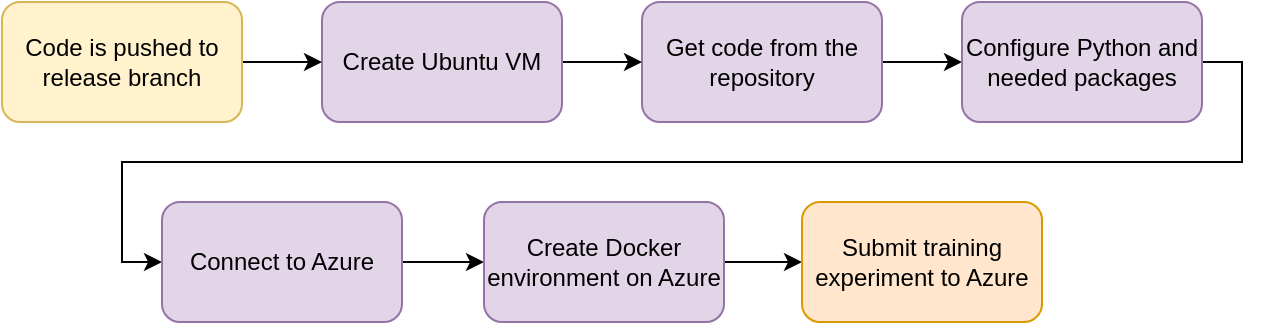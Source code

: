 <mxfile version="19.0.3" type="github">
  <diagram id="NS9PakC079DA7yDAWkTM" name="Page-1">
    <mxGraphModel dx="1312" dy="752" grid="1" gridSize="10" guides="1" tooltips="1" connect="1" arrows="1" fold="1" page="1" pageScale="1" pageWidth="850" pageHeight="1100" math="0" shadow="0">
      <root>
        <mxCell id="0" />
        <mxCell id="1" parent="0" />
        <mxCell id="tG0htZnA58LBnUAMzmmx-7" style="edgeStyle=orthogonalEdgeStyle;rounded=0;orthogonalLoop=1;jettySize=auto;html=1;exitX=1;exitY=0.5;exitDx=0;exitDy=0;entryX=0;entryY=0.5;entryDx=0;entryDy=0;" edge="1" parent="1" source="tG0htZnA58LBnUAMzmmx-1" target="tG0htZnA58LBnUAMzmmx-3">
          <mxGeometry relative="1" as="geometry" />
        </mxCell>
        <mxCell id="tG0htZnA58LBnUAMzmmx-1" value="Get code from the repository" style="rounded=1;whiteSpace=wrap;html=1;fillColor=#e1d5e7;strokeColor=#9673a6;" vertex="1" parent="1">
          <mxGeometry x="360" y="190" width="120" height="60" as="geometry" />
        </mxCell>
        <mxCell id="tG0htZnA58LBnUAMzmmx-6" style="edgeStyle=orthogonalEdgeStyle;rounded=0;orthogonalLoop=1;jettySize=auto;html=1;exitX=1;exitY=0.5;exitDx=0;exitDy=0;entryX=0;entryY=0.5;entryDx=0;entryDy=0;" edge="1" parent="1" source="tG0htZnA58LBnUAMzmmx-2" target="tG0htZnA58LBnUAMzmmx-1">
          <mxGeometry relative="1" as="geometry" />
        </mxCell>
        <mxCell id="tG0htZnA58LBnUAMzmmx-2" value="Create Ubuntu VM" style="rounded=1;whiteSpace=wrap;html=1;fillColor=#e1d5e7;strokeColor=#9673a6;" vertex="1" parent="1">
          <mxGeometry x="200" y="190" width="120" height="60" as="geometry" />
        </mxCell>
        <mxCell id="tG0htZnA58LBnUAMzmmx-8" style="edgeStyle=orthogonalEdgeStyle;rounded=0;orthogonalLoop=1;jettySize=auto;html=1;exitX=1;exitY=0.5;exitDx=0;exitDy=0;entryX=0;entryY=0.5;entryDx=0;entryDy=0;" edge="1" parent="1" source="tG0htZnA58LBnUAMzmmx-3" target="tG0htZnA58LBnUAMzmmx-4">
          <mxGeometry relative="1" as="geometry" />
        </mxCell>
        <mxCell id="tG0htZnA58LBnUAMzmmx-3" value="Configure Python and needed packages" style="rounded=1;whiteSpace=wrap;html=1;fillColor=#e1d5e7;strokeColor=#9673a6;" vertex="1" parent="1">
          <mxGeometry x="520" y="190" width="120" height="60" as="geometry" />
        </mxCell>
        <mxCell id="tG0htZnA58LBnUAMzmmx-9" style="edgeStyle=orthogonalEdgeStyle;rounded=0;orthogonalLoop=1;jettySize=auto;html=1;exitX=1;exitY=0.5;exitDx=0;exitDy=0;entryX=0;entryY=0.5;entryDx=0;entryDy=0;" edge="1" parent="1" source="tG0htZnA58LBnUAMzmmx-4" target="tG0htZnA58LBnUAMzmmx-5">
          <mxGeometry relative="1" as="geometry" />
        </mxCell>
        <mxCell id="tG0htZnA58LBnUAMzmmx-4" value="Connect to Azure" style="rounded=1;whiteSpace=wrap;html=1;fillColor=#e1d5e7;strokeColor=#9673a6;" vertex="1" parent="1">
          <mxGeometry x="120" y="290" width="120" height="60" as="geometry" />
        </mxCell>
        <mxCell id="tG0htZnA58LBnUAMzmmx-11" style="edgeStyle=orthogonalEdgeStyle;rounded=0;orthogonalLoop=1;jettySize=auto;html=1;exitX=1;exitY=0.5;exitDx=0;exitDy=0;entryX=0;entryY=0.5;entryDx=0;entryDy=0;" edge="1" parent="1" source="tG0htZnA58LBnUAMzmmx-5" target="tG0htZnA58LBnUAMzmmx-10">
          <mxGeometry relative="1" as="geometry" />
        </mxCell>
        <mxCell id="tG0htZnA58LBnUAMzmmx-5" value="Create Docker environment on Azure" style="rounded=1;whiteSpace=wrap;html=1;fillColor=#e1d5e7;strokeColor=#9673a6;" vertex="1" parent="1">
          <mxGeometry x="281" y="290" width="120" height="60" as="geometry" />
        </mxCell>
        <mxCell id="tG0htZnA58LBnUAMzmmx-10" value="Submit training experiment to Azure" style="rounded=1;whiteSpace=wrap;html=1;fillColor=#ffe6cc;strokeColor=#d79b00;" vertex="1" parent="1">
          <mxGeometry x="440" y="290" width="120" height="60" as="geometry" />
        </mxCell>
        <mxCell id="tG0htZnA58LBnUAMzmmx-13" style="edgeStyle=orthogonalEdgeStyle;rounded=0;orthogonalLoop=1;jettySize=auto;html=1;entryX=0;entryY=0.5;entryDx=0;entryDy=0;" edge="1" parent="1" source="tG0htZnA58LBnUAMzmmx-12" target="tG0htZnA58LBnUAMzmmx-2">
          <mxGeometry relative="1" as="geometry" />
        </mxCell>
        <mxCell id="tG0htZnA58LBnUAMzmmx-12" value="Code is pushed to release branch" style="rounded=1;whiteSpace=wrap;html=1;fillColor=#fff2cc;strokeColor=#d6b656;" vertex="1" parent="1">
          <mxGeometry x="40" y="190" width="120" height="60" as="geometry" />
        </mxCell>
      </root>
    </mxGraphModel>
  </diagram>
</mxfile>
